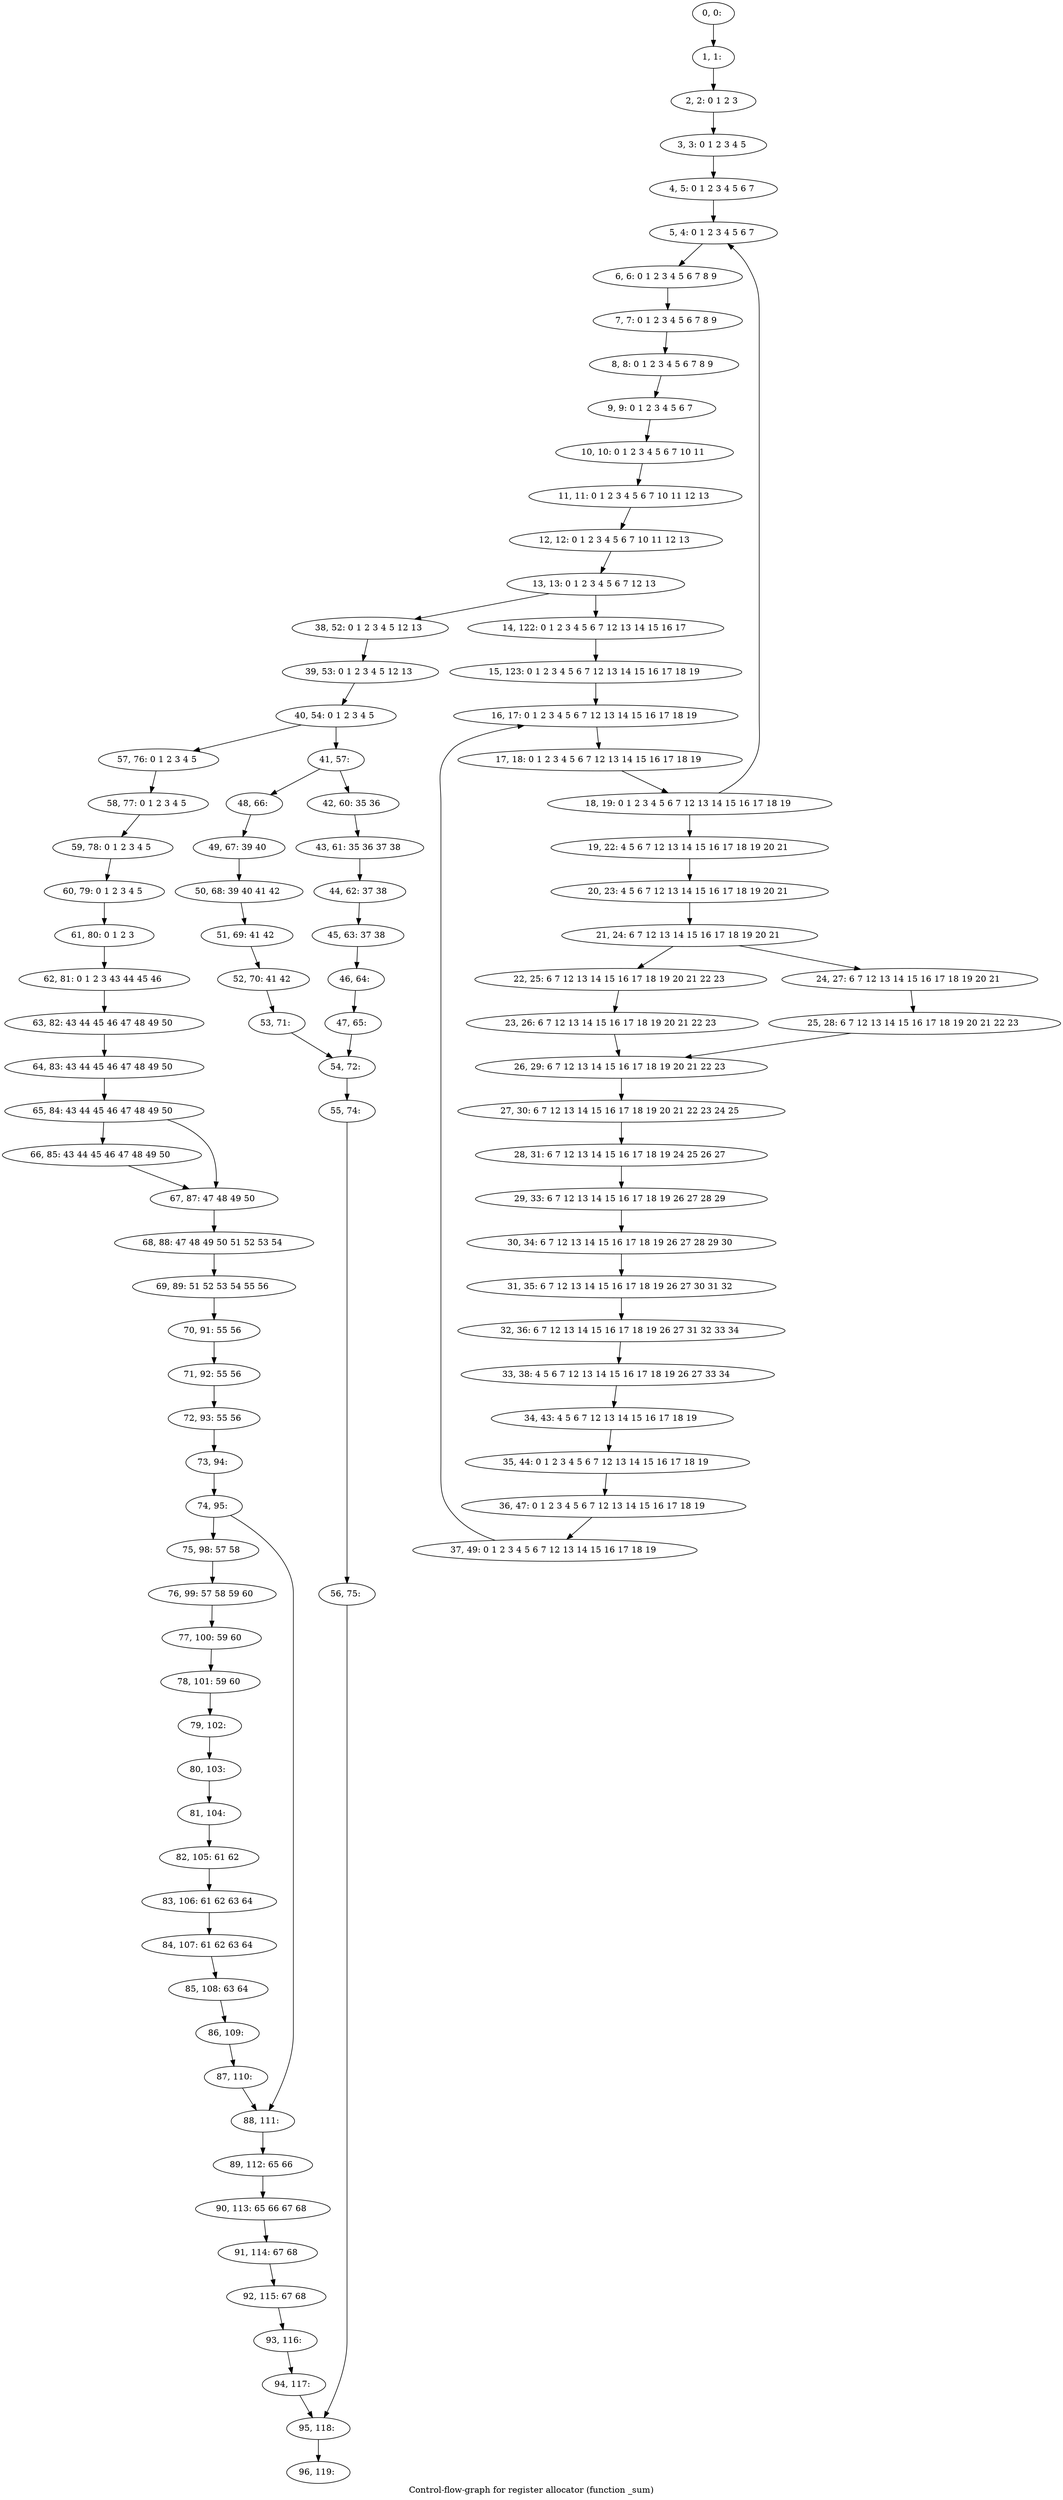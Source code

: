 digraph G {
graph [label="Control-flow-graph for register allocator (function _sum)"]
0[label="0, 0: "];
1[label="1, 1: "];
2[label="2, 2: 0 1 2 3 "];
3[label="3, 3: 0 1 2 3 4 5 "];
4[label="4, 5: 0 1 2 3 4 5 6 7 "];
5[label="5, 4: 0 1 2 3 4 5 6 7 "];
6[label="6, 6: 0 1 2 3 4 5 6 7 8 9 "];
7[label="7, 7: 0 1 2 3 4 5 6 7 8 9 "];
8[label="8, 8: 0 1 2 3 4 5 6 7 8 9 "];
9[label="9, 9: 0 1 2 3 4 5 6 7 "];
10[label="10, 10: 0 1 2 3 4 5 6 7 10 11 "];
11[label="11, 11: 0 1 2 3 4 5 6 7 10 11 12 13 "];
12[label="12, 12: 0 1 2 3 4 5 6 7 10 11 12 13 "];
13[label="13, 13: 0 1 2 3 4 5 6 7 12 13 "];
14[label="14, 122: 0 1 2 3 4 5 6 7 12 13 14 15 16 17 "];
15[label="15, 123: 0 1 2 3 4 5 6 7 12 13 14 15 16 17 18 19 "];
16[label="16, 17: 0 1 2 3 4 5 6 7 12 13 14 15 16 17 18 19 "];
17[label="17, 18: 0 1 2 3 4 5 6 7 12 13 14 15 16 17 18 19 "];
18[label="18, 19: 0 1 2 3 4 5 6 7 12 13 14 15 16 17 18 19 "];
19[label="19, 22: 4 5 6 7 12 13 14 15 16 17 18 19 20 21 "];
20[label="20, 23: 4 5 6 7 12 13 14 15 16 17 18 19 20 21 "];
21[label="21, 24: 6 7 12 13 14 15 16 17 18 19 20 21 "];
22[label="22, 25: 6 7 12 13 14 15 16 17 18 19 20 21 22 23 "];
23[label="23, 26: 6 7 12 13 14 15 16 17 18 19 20 21 22 23 "];
24[label="24, 27: 6 7 12 13 14 15 16 17 18 19 20 21 "];
25[label="25, 28: 6 7 12 13 14 15 16 17 18 19 20 21 22 23 "];
26[label="26, 29: 6 7 12 13 14 15 16 17 18 19 20 21 22 23 "];
27[label="27, 30: 6 7 12 13 14 15 16 17 18 19 20 21 22 23 24 25 "];
28[label="28, 31: 6 7 12 13 14 15 16 17 18 19 24 25 26 27 "];
29[label="29, 33: 6 7 12 13 14 15 16 17 18 19 26 27 28 29 "];
30[label="30, 34: 6 7 12 13 14 15 16 17 18 19 26 27 28 29 30 "];
31[label="31, 35: 6 7 12 13 14 15 16 17 18 19 26 27 30 31 32 "];
32[label="32, 36: 6 7 12 13 14 15 16 17 18 19 26 27 31 32 33 34 "];
33[label="33, 38: 4 5 6 7 12 13 14 15 16 17 18 19 26 27 33 34 "];
34[label="34, 43: 4 5 6 7 12 13 14 15 16 17 18 19 "];
35[label="35, 44: 0 1 2 3 4 5 6 7 12 13 14 15 16 17 18 19 "];
36[label="36, 47: 0 1 2 3 4 5 6 7 12 13 14 15 16 17 18 19 "];
37[label="37, 49: 0 1 2 3 4 5 6 7 12 13 14 15 16 17 18 19 "];
38[label="38, 52: 0 1 2 3 4 5 12 13 "];
39[label="39, 53: 0 1 2 3 4 5 12 13 "];
40[label="40, 54: 0 1 2 3 4 5 "];
41[label="41, 57: "];
42[label="42, 60: 35 36 "];
43[label="43, 61: 35 36 37 38 "];
44[label="44, 62: 37 38 "];
45[label="45, 63: 37 38 "];
46[label="46, 64: "];
47[label="47, 65: "];
48[label="48, 66: "];
49[label="49, 67: 39 40 "];
50[label="50, 68: 39 40 41 42 "];
51[label="51, 69: 41 42 "];
52[label="52, 70: 41 42 "];
53[label="53, 71: "];
54[label="54, 72: "];
55[label="55, 74: "];
56[label="56, 75: "];
57[label="57, 76: 0 1 2 3 4 5 "];
58[label="58, 77: 0 1 2 3 4 5 "];
59[label="59, 78: 0 1 2 3 4 5 "];
60[label="60, 79: 0 1 2 3 4 5 "];
61[label="61, 80: 0 1 2 3 "];
62[label="62, 81: 0 1 2 3 43 44 45 46 "];
63[label="63, 82: 43 44 45 46 47 48 49 50 "];
64[label="64, 83: 43 44 45 46 47 48 49 50 "];
65[label="65, 84: 43 44 45 46 47 48 49 50 "];
66[label="66, 85: 43 44 45 46 47 48 49 50 "];
67[label="67, 87: 47 48 49 50 "];
68[label="68, 88: 47 48 49 50 51 52 53 54 "];
69[label="69, 89: 51 52 53 54 55 56 "];
70[label="70, 91: 55 56 "];
71[label="71, 92: 55 56 "];
72[label="72, 93: 55 56 "];
73[label="73, 94: "];
74[label="74, 95: "];
75[label="75, 98: 57 58 "];
76[label="76, 99: 57 58 59 60 "];
77[label="77, 100: 59 60 "];
78[label="78, 101: 59 60 "];
79[label="79, 102: "];
80[label="80, 103: "];
81[label="81, 104: "];
82[label="82, 105: 61 62 "];
83[label="83, 106: 61 62 63 64 "];
84[label="84, 107: 61 62 63 64 "];
85[label="85, 108: 63 64 "];
86[label="86, 109: "];
87[label="87, 110: "];
88[label="88, 111: "];
89[label="89, 112: 65 66 "];
90[label="90, 113: 65 66 67 68 "];
91[label="91, 114: 67 68 "];
92[label="92, 115: 67 68 "];
93[label="93, 116: "];
94[label="94, 117: "];
95[label="95, 118: "];
96[label="96, 119: "];
0->1 ;
1->2 ;
2->3 ;
3->4 ;
4->5 ;
5->6 ;
6->7 ;
7->8 ;
8->9 ;
9->10 ;
10->11 ;
11->12 ;
12->13 ;
13->14 ;
13->38 ;
14->15 ;
15->16 ;
16->17 ;
17->18 ;
18->19 ;
18->5 ;
19->20 ;
20->21 ;
21->22 ;
21->24 ;
22->23 ;
23->26 ;
24->25 ;
25->26 ;
26->27 ;
27->28 ;
28->29 ;
29->30 ;
30->31 ;
31->32 ;
32->33 ;
33->34 ;
34->35 ;
35->36 ;
36->37 ;
37->16 ;
38->39 ;
39->40 ;
40->41 ;
40->57 ;
41->42 ;
41->48 ;
42->43 ;
43->44 ;
44->45 ;
45->46 ;
46->47 ;
47->54 ;
48->49 ;
49->50 ;
50->51 ;
51->52 ;
52->53 ;
53->54 ;
54->55 ;
55->56 ;
56->95 ;
57->58 ;
58->59 ;
59->60 ;
60->61 ;
61->62 ;
62->63 ;
63->64 ;
64->65 ;
65->66 ;
65->67 ;
66->67 ;
67->68 ;
68->69 ;
69->70 ;
70->71 ;
71->72 ;
72->73 ;
73->74 ;
74->75 ;
74->88 ;
75->76 ;
76->77 ;
77->78 ;
78->79 ;
79->80 ;
80->81 ;
81->82 ;
82->83 ;
83->84 ;
84->85 ;
85->86 ;
86->87 ;
87->88 ;
88->89 ;
89->90 ;
90->91 ;
91->92 ;
92->93 ;
93->94 ;
94->95 ;
95->96 ;
}
